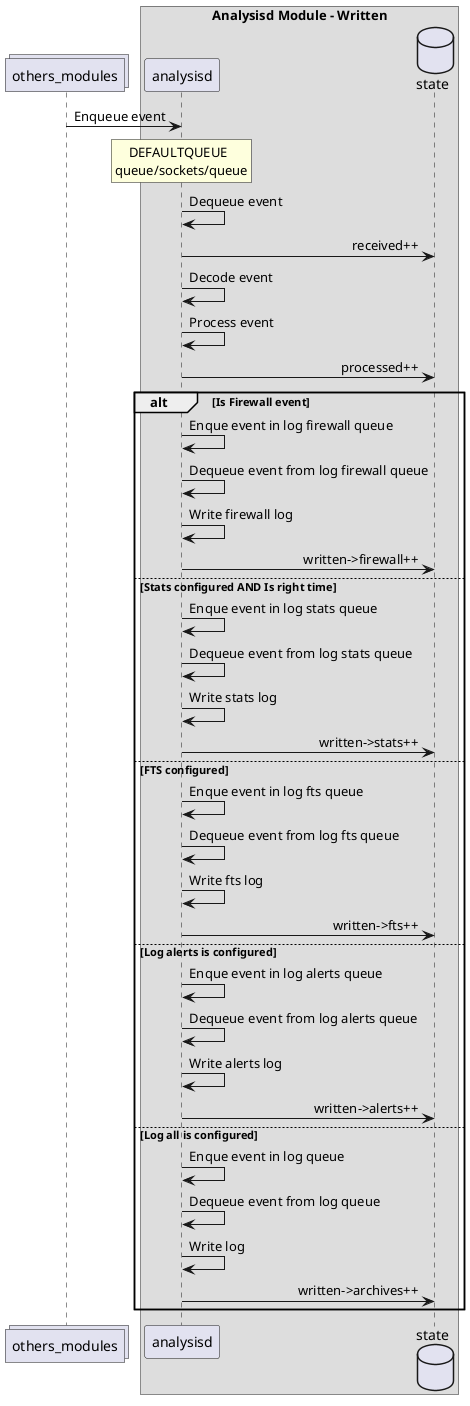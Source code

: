 ' Copyright (C) 2024, Openarmor' Created by Openarmor, . <info@openarmor.com>.
' This program is free software; you can redistribute it and/or modify it under the terms of GPLv2

@startuml analysisd-written

    collections others_modules
    box "Analysisd Module - Written"
    participant analysisd
    database state
    end box
    skinparam sequenceMessageAlign right

    others_modules -> analysisd : Enqueue event
    rnote over analysisd
            DEFAULTQUEUE
        queue/sockets/queue
    endrnote
    analysisd -> analysisd: Dequeue event
    analysisd -> state: received++

    analysisd -> analysisd: Decode event
    analysisd -> analysisd: Process event
    analysisd -> state: processed++
    alt Is Firewall event
        analysisd -> analysisd: Enque event in log firewall queue
        analysisd -> analysisd: Dequeue event from log firewall queue
        analysisd -> analysisd: Write firewall log
        analysisd -> state: written->firewall++
    else Stats configured AND Is right time
        analysisd -> analysisd: Enque event in log stats queue
        analysisd -> analysisd: Dequeue event from log stats queue
        analysisd -> analysisd: Write stats log
        analysisd -> state: written->stats++
    else FTS configured
        analysisd -> analysisd: Enque event in log fts queue
        analysisd -> analysisd: Dequeue event from log fts queue
        analysisd -> analysisd: Write fts log
        analysisd -> state: written->fts++
    else Log alerts is configured
        analysisd -> analysisd: Enque event in log alerts queue
        analysisd -> analysisd: Dequeue event from log alerts queue
        analysisd -> analysisd: Write alerts log
        analysisd -> state: written->alerts++
    else Log all is configured
        analysisd -> analysisd: Enque event in log queue
        analysisd -> analysisd: Dequeue event from log queue
        analysisd -> analysisd: Write log
        analysisd -> state: written->archives++
    end

@enduml
